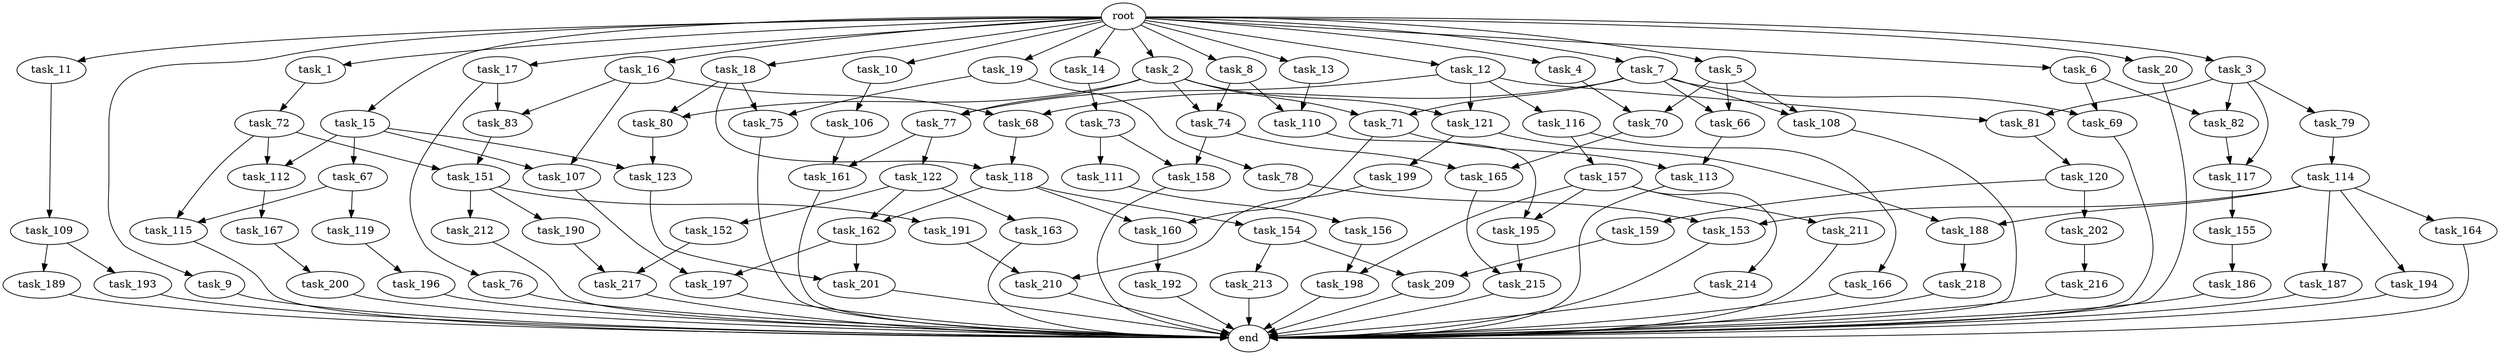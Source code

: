 digraph G {
  task_214 [size="1374389534.720000"];
  task_19 [size="10.240000"];
  task_8 [size="10.240000"];
  task_156 [size="773094113.280000"];
  task_108 [size="7301444403.200000"];
  task_191 [size="8589934592.000000"];
  task_15 [size="10.240000"];
  task_18 [size="10.240000"];
  task_195 [size="6871947673.600000"];
  task_154 [size="343597383.680000"];
  task_79 [size="5497558138.880000"];
  task_209 [size="1116691496.960000"];
  task_210 [size="2748779069.440000"];
  task_16 [size="10.240000"];
  task_110 [size="17179869184.000000"];
  task_68 [size="7301444403.200000"];
  task_162 [size="1116691496.960000"];
  task_217 [size="5583457484.800000"];
  task_74 [size="9964324126.719999"];
  task_158 [size="6356551598.080000"];
  task_1 [size="10.240000"];
  task_114 [size="6957847019.520000"];
  task_83 [size="7301444403.200000"];
  task_160 [size="7301444403.200000"];
  task_11 [size="10.240000"];
  task_107 [size="1717986918.400000"];
  task_2 [size="10.240000"];
  task_10 [size="10.240000"];
  task_66 [size="7301444403.200000"];
  task_187 [size="1374389534.720000"];
  task_109 [size="6957847019.520000"];
  task_211 [size="1374389534.720000"];
  task_166 [size="4209067950.080000"];
  task_81 [size="14087492730.880001"];
  task_122 [size="3092376453.120000"];
  task_72 [size="1374389534.720000"];
  task_17 [size="10.240000"];
  task_199 [size="5497558138.880000"];
  task_155 [size="4209067950.080000"];
  task_67 [size="1374389534.720000"];
  task_197 [size="14087492730.880001"];
  task_116 [size="8589934592.000000"];
  task_157 [size="4209067950.080000"];
  task_106 [size="773094113.280000"];
  task_13 [size="10.240000"];
  task_77 [size="9964324126.719999"];
  task_194 [size="1374389534.720000"];
  task_159 [size="5497558138.880000"];
  task_167 [size="4209067950.080000"];
  task_70 [size="3435973836.800000"];
  task_80 [size="5583457484.800000"];
  end [size="0.000000"];
  task_9 [size="10.240000"];
  task_78 [size="1374389534.720000"];
  task_186 [size="5497558138.880000"];
  task_165 [size="9105330667.520000"];
  task_163 [size="773094113.280000"];
  task_192 [size="1374389534.720000"];
  task_202 [size="5497558138.880000"];
  task_69 [size="8332236554.240000"];
  task_118 [size="7301444403.200000"];
  task_196 [size="6957847019.520000"];
  task_201 [size="9706626088.960001"];
  task_212 [size="8589934592.000000"];
  task_198 [size="2147483648.000000"];
  task_20 [size="10.240000"];
  task_12 [size="10.240000"];
  task_193 [size="4209067950.080000"];
  task_121 [size="9964324126.719999"];
  task_152 [size="773094113.280000"];
  task_123 [size="2147483648.000000"];
  task_3 [size="10.240000"];
  task_216 [size="4209067950.080000"];
  task_5 [size="10.240000"];
  task_189 [size="4209067950.080000"];
  task_76 [size="6957847019.520000"];
  task_115 [size="10737418240.000000"];
  task_190 [size="8589934592.000000"];
  task_188 [size="6871947673.600000"];
  task_73 [size="1374389534.720000"];
  task_14 [size="10.240000"];
  task_82 [size="6871947673.600000"];
  task_4 [size="10.240000"];
  task_119 [size="2147483648.000000"];
  task_161 [size="5239860101.120000"];
  task_218 [size="8589934592.000000"];
  task_200 [size="343597383.680000"];
  task_151 [size="14087492730.880001"];
  task_164 [size="1374389534.720000"];
  task_112 [size="9964324126.719999"];
  task_153 [size="5583457484.800000"];
  root [size="0.000000"];
  task_120 [size="4209067950.080000"];
  task_6 [size="10.240000"];
  task_215 [size="5583457484.800000"];
  task_117 [size="7645041786.880000"];
  task_213 [size="773094113.280000"];
  task_111 [size="4209067950.080000"];
  task_113 [size="9105330667.520000"];
  task_7 [size="10.240000"];
  task_71 [size="8332236554.240000"];
  task_75 [size="5583457484.800000"];

  task_214 -> end [size="1.000000"];
  task_19 -> task_78 [size="134217728.000000"];
  task_19 -> task_75 [size="134217728.000000"];
  task_8 -> task_74 [size="838860800.000000"];
  task_8 -> task_110 [size="838860800.000000"];
  task_156 -> task_198 [size="75497472.000000"];
  task_108 -> end [size="1.000000"];
  task_191 -> task_210 [size="134217728.000000"];
  task_15 -> task_107 [size="134217728.000000"];
  task_15 -> task_67 [size="134217728.000000"];
  task_15 -> task_112 [size="134217728.000000"];
  task_15 -> task_123 [size="134217728.000000"];
  task_18 -> task_80 [size="411041792.000000"];
  task_18 -> task_118 [size="411041792.000000"];
  task_18 -> task_75 [size="411041792.000000"];
  task_195 -> task_215 [size="411041792.000000"];
  task_154 -> task_209 [size="75497472.000000"];
  task_154 -> task_213 [size="75497472.000000"];
  task_79 -> task_114 [size="679477248.000000"];
  task_209 -> end [size="1.000000"];
  task_210 -> end [size="1.000000"];
  task_16 -> task_83 [size="33554432.000000"];
  task_16 -> task_107 [size="33554432.000000"];
  task_16 -> task_68 [size="33554432.000000"];
  task_110 -> task_195 [size="536870912.000000"];
  task_68 -> task_118 [size="301989888.000000"];
  task_162 -> task_197 [size="536870912.000000"];
  task_162 -> task_201 [size="536870912.000000"];
  task_217 -> end [size="1.000000"];
  task_74 -> task_158 [size="209715200.000000"];
  task_74 -> task_165 [size="209715200.000000"];
  task_158 -> end [size="1.000000"];
  task_1 -> task_72 [size="134217728.000000"];
  task_114 -> task_153 [size="134217728.000000"];
  task_114 -> task_194 [size="134217728.000000"];
  task_114 -> task_188 [size="134217728.000000"];
  task_114 -> task_187 [size="134217728.000000"];
  task_114 -> task_164 [size="134217728.000000"];
  task_83 -> task_151 [size="536870912.000000"];
  task_160 -> task_192 [size="134217728.000000"];
  task_11 -> task_109 [size="679477248.000000"];
  task_107 -> task_197 [size="838860800.000000"];
  task_2 -> task_80 [size="134217728.000000"];
  task_2 -> task_74 [size="134217728.000000"];
  task_2 -> task_121 [size="134217728.000000"];
  task_2 -> task_71 [size="134217728.000000"];
  task_2 -> task_77 [size="134217728.000000"];
  task_10 -> task_106 [size="75497472.000000"];
  task_66 -> task_113 [size="209715200.000000"];
  task_187 -> end [size="1.000000"];
  task_109 -> task_193 [size="411041792.000000"];
  task_109 -> task_189 [size="411041792.000000"];
  task_211 -> end [size="1.000000"];
  task_166 -> end [size="1.000000"];
  task_81 -> task_120 [size="411041792.000000"];
  task_122 -> task_162 [size="75497472.000000"];
  task_122 -> task_152 [size="75497472.000000"];
  task_122 -> task_163 [size="75497472.000000"];
  task_72 -> task_151 [size="838860800.000000"];
  task_72 -> task_112 [size="838860800.000000"];
  task_72 -> task_115 [size="838860800.000000"];
  task_17 -> task_83 [size="679477248.000000"];
  task_17 -> task_76 [size="679477248.000000"];
  task_199 -> task_210 [size="134217728.000000"];
  task_155 -> task_186 [size="536870912.000000"];
  task_67 -> task_119 [size="209715200.000000"];
  task_67 -> task_115 [size="209715200.000000"];
  task_197 -> end [size="1.000000"];
  task_116 -> task_157 [size="411041792.000000"];
  task_116 -> task_166 [size="411041792.000000"];
  task_157 -> task_214 [size="134217728.000000"];
  task_157 -> task_198 [size="134217728.000000"];
  task_157 -> task_195 [size="134217728.000000"];
  task_157 -> task_211 [size="134217728.000000"];
  task_106 -> task_161 [size="209715200.000000"];
  task_13 -> task_110 [size="838860800.000000"];
  task_77 -> task_161 [size="301989888.000000"];
  task_77 -> task_122 [size="301989888.000000"];
  task_194 -> end [size="1.000000"];
  task_159 -> task_209 [size="33554432.000000"];
  task_167 -> task_200 [size="33554432.000000"];
  task_70 -> task_165 [size="679477248.000000"];
  task_80 -> task_123 [size="75497472.000000"];
  task_9 -> end [size="1.000000"];
  task_78 -> task_153 [size="411041792.000000"];
  task_186 -> end [size="1.000000"];
  task_165 -> task_215 [size="134217728.000000"];
  task_163 -> end [size="1.000000"];
  task_192 -> end [size="1.000000"];
  task_202 -> task_216 [size="411041792.000000"];
  task_69 -> end [size="1.000000"];
  task_118 -> task_154 [size="33554432.000000"];
  task_118 -> task_160 [size="33554432.000000"];
  task_118 -> task_162 [size="33554432.000000"];
  task_196 -> end [size="1.000000"];
  task_201 -> end [size="1.000000"];
  task_212 -> end [size="1.000000"];
  task_198 -> end [size="1.000000"];
  task_20 -> end [size="1.000000"];
  task_12 -> task_116 [size="838860800.000000"];
  task_12 -> task_81 [size="838860800.000000"];
  task_12 -> task_77 [size="838860800.000000"];
  task_12 -> task_121 [size="838860800.000000"];
  task_193 -> end [size="1.000000"];
  task_121 -> task_199 [size="536870912.000000"];
  task_121 -> task_188 [size="536870912.000000"];
  task_152 -> task_217 [size="411041792.000000"];
  task_123 -> task_201 [size="411041792.000000"];
  task_3 -> task_79 [size="536870912.000000"];
  task_3 -> task_82 [size="536870912.000000"];
  task_3 -> task_81 [size="536870912.000000"];
  task_3 -> task_117 [size="536870912.000000"];
  task_216 -> end [size="1.000000"];
  task_5 -> task_108 [size="33554432.000000"];
  task_5 -> task_66 [size="33554432.000000"];
  task_5 -> task_70 [size="33554432.000000"];
  task_189 -> end [size="1.000000"];
  task_76 -> end [size="1.000000"];
  task_115 -> end [size="1.000000"];
  task_190 -> task_217 [size="134217728.000000"];
  task_188 -> task_218 [size="838860800.000000"];
  task_73 -> task_111 [size="411041792.000000"];
  task_73 -> task_158 [size="411041792.000000"];
  task_14 -> task_73 [size="134217728.000000"];
  task_82 -> task_117 [size="209715200.000000"];
  task_4 -> task_70 [size="301989888.000000"];
  task_119 -> task_196 [size="679477248.000000"];
  task_161 -> end [size="1.000000"];
  task_218 -> end [size="1.000000"];
  task_200 -> end [size="1.000000"];
  task_151 -> task_190 [size="838860800.000000"];
  task_151 -> task_212 [size="838860800.000000"];
  task_151 -> task_191 [size="838860800.000000"];
  task_164 -> end [size="1.000000"];
  task_112 -> task_167 [size="411041792.000000"];
  task_153 -> end [size="1.000000"];
  root -> task_8 [size="1.000000"];
  root -> task_20 [size="1.000000"];
  root -> task_9 [size="1.000000"];
  root -> task_16 [size="1.000000"];
  root -> task_14 [size="1.000000"];
  root -> task_6 [size="1.000000"];
  root -> task_4 [size="1.000000"];
  root -> task_5 [size="1.000000"];
  root -> task_1 [size="1.000000"];
  root -> task_10 [size="1.000000"];
  root -> task_13 [size="1.000000"];
  root -> task_15 [size="1.000000"];
  root -> task_19 [size="1.000000"];
  root -> task_3 [size="1.000000"];
  root -> task_12 [size="1.000000"];
  root -> task_11 [size="1.000000"];
  root -> task_2 [size="1.000000"];
  root -> task_18 [size="1.000000"];
  root -> task_7 [size="1.000000"];
  root -> task_17 [size="1.000000"];
  task_120 -> task_202 [size="536870912.000000"];
  task_120 -> task_159 [size="536870912.000000"];
  task_6 -> task_69 [size="134217728.000000"];
  task_6 -> task_82 [size="134217728.000000"];
  task_215 -> end [size="1.000000"];
  task_117 -> task_155 [size="411041792.000000"];
  task_213 -> end [size="1.000000"];
  task_111 -> task_156 [size="75497472.000000"];
  task_113 -> end [size="1.000000"];
  task_7 -> task_69 [size="679477248.000000"];
  task_7 -> task_66 [size="679477248.000000"];
  task_7 -> task_68 [size="679477248.000000"];
  task_7 -> task_71 [size="679477248.000000"];
  task_7 -> task_108 [size="679477248.000000"];
  task_71 -> task_160 [size="679477248.000000"];
  task_71 -> task_113 [size="679477248.000000"];
  task_75 -> end [size="1.000000"];
}
